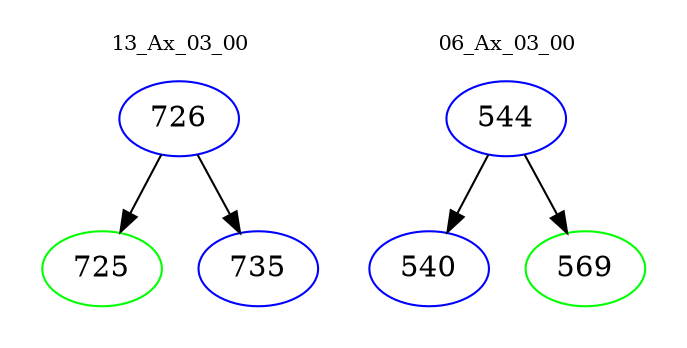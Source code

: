 digraph{
subgraph cluster_0 {
color = white
label = "13_Ax_03_00";
fontsize=10;
T0_726 [label="726", color="blue"]
T0_726 -> T0_725 [color="black"]
T0_725 [label="725", color="green"]
T0_726 -> T0_735 [color="black"]
T0_735 [label="735", color="blue"]
}
subgraph cluster_1 {
color = white
label = "06_Ax_03_00";
fontsize=10;
T1_544 [label="544", color="blue"]
T1_544 -> T1_540 [color="black"]
T1_540 [label="540", color="blue"]
T1_544 -> T1_569 [color="black"]
T1_569 [label="569", color="green"]
}
}
